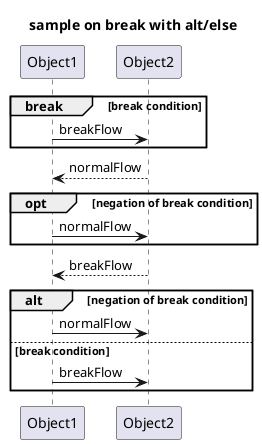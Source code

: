 @startuml

title sample on break with alt/else

participant Object1
participant Object2

break break condition
    Object1 -> Object2: breakFlow
end
Object1 <-- Object2: normalFlow

opt negation of break condition
    Object1 -> Object2: normalFlow
end
Object1 <-- Object2: breakFlow

alt negation of break condition
    Object1 -> Object2: normalFlow
else break condition
    Object1 -> Object2: breakFlow
end

@enduml